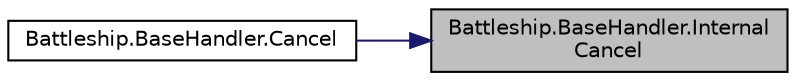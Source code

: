 digraph "Battleship.BaseHandler.InternalCancel"
{
 // INTERACTIVE_SVG=YES
 // LATEX_PDF_SIZE
  edge [fontname="Helvetica",fontsize="10",labelfontname="Helvetica",labelfontsize="10"];
  node [fontname="Helvetica",fontsize="10",shape=record];
  rankdir="RL";
  Node1 [label="Battleship.BaseHandler.Internal\lCancel",height=0.2,width=0.4,color="black", fillcolor="grey75", style="filled", fontcolor="black",tooltip="Este método puede ser sobreescrito en las clases sucesores que procesan varios mensajes cambiando de ..."];
  Node1 -> Node2 [dir="back",color="midnightblue",fontsize="10",style="solid",fontname="Helvetica"];
  Node2 [label="Battleship.BaseHandler.Cancel",height=0.2,width=0.4,color="black", fillcolor="white", style="filled",URL="$classBattleship_1_1BaseHandler.html#aa6fc27ccc6b0fb1389e68fbae3481254",tooltip="Retorna este \"handler\" al estado inicial. En los \"handler\" sin estado no hace nada...."];
}
